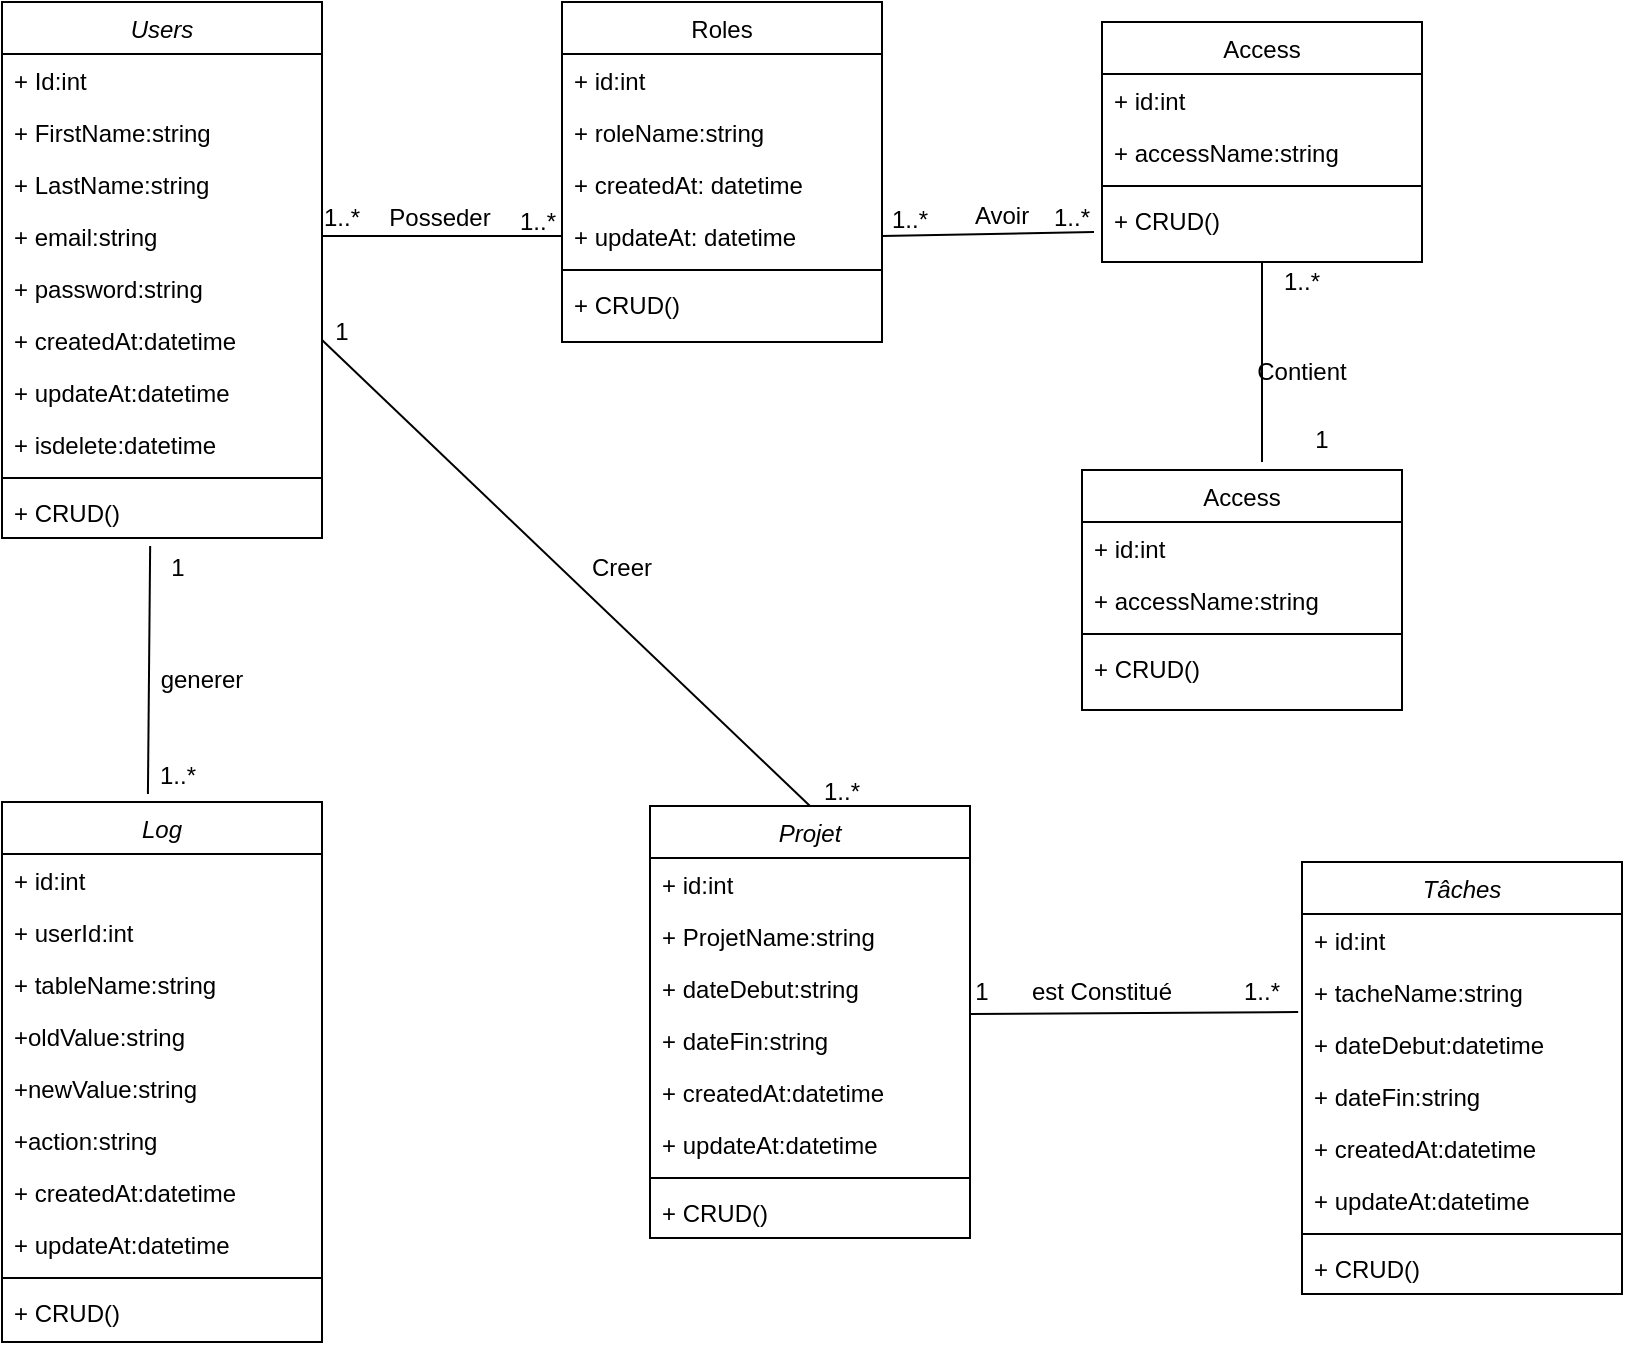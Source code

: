 <mxfile version="26.0.10">
  <diagram id="C5RBs43oDa-KdzZeNtuy" name="Page-1">
    <mxGraphModel dx="842" dy="487" grid="0" gridSize="10" guides="1" tooltips="1" connect="1" arrows="1" fold="1" page="1" pageScale="1" pageWidth="827" pageHeight="1169" math="0" shadow="0">
      <root>
        <mxCell id="WIyWlLk6GJQsqaUBKTNV-0" />
        <mxCell id="WIyWlLk6GJQsqaUBKTNV-1" parent="WIyWlLk6GJQsqaUBKTNV-0" />
        <mxCell id="zkfFHV4jXpPFQw0GAbJ--0" value="Users" style="swimlane;fontStyle=2;align=center;verticalAlign=top;childLayout=stackLayout;horizontal=1;startSize=26;horizontalStack=0;resizeParent=1;resizeLast=0;collapsible=1;marginBottom=0;rounded=0;shadow=0;strokeWidth=1;" parent="WIyWlLk6GJQsqaUBKTNV-1" vertex="1">
          <mxGeometry x="10" y="60" width="160" height="268" as="geometry">
            <mxRectangle x="10" y="60" width="160" height="26" as="alternateBounds" />
          </mxGeometry>
        </mxCell>
        <mxCell id="zkfFHV4jXpPFQw0GAbJ--1" value="+ Id:int" style="text;align=left;verticalAlign=top;spacingLeft=4;spacingRight=4;overflow=hidden;rotatable=0;points=[[0,0.5],[1,0.5]];portConstraint=eastwest;" parent="zkfFHV4jXpPFQw0GAbJ--0" vertex="1">
          <mxGeometry y="26" width="160" height="26" as="geometry" />
        </mxCell>
        <mxCell id="zkfFHV4jXpPFQw0GAbJ--2" value="+ FirstName:string" style="text;align=left;verticalAlign=top;spacingLeft=4;spacingRight=4;overflow=hidden;rotatable=0;points=[[0,0.5],[1,0.5]];portConstraint=eastwest;rounded=0;shadow=0;html=0;" parent="zkfFHV4jXpPFQw0GAbJ--0" vertex="1">
          <mxGeometry y="52" width="160" height="26" as="geometry" />
        </mxCell>
        <mxCell id="dl7crjQPMpGoUHyn9Cv0-33" value="+ LastName:string" style="text;align=left;verticalAlign=top;spacingLeft=4;spacingRight=4;overflow=hidden;rotatable=0;points=[[0,0.5],[1,0.5]];portConstraint=eastwest;rounded=0;shadow=0;html=0;" vertex="1" parent="zkfFHV4jXpPFQw0GAbJ--0">
          <mxGeometry y="78" width="160" height="26" as="geometry" />
        </mxCell>
        <mxCell id="dl7crjQPMpGoUHyn9Cv0-34" value="+ email:string" style="text;align=left;verticalAlign=top;spacingLeft=4;spacingRight=4;overflow=hidden;rotatable=0;points=[[0,0.5],[1,0.5]];portConstraint=eastwest;rounded=0;shadow=0;html=0;" vertex="1" parent="zkfFHV4jXpPFQw0GAbJ--0">
          <mxGeometry y="104" width="160" height="26" as="geometry" />
        </mxCell>
        <mxCell id="dl7crjQPMpGoUHyn9Cv0-35" value="+ password:string" style="text;align=left;verticalAlign=top;spacingLeft=4;spacingRight=4;overflow=hidden;rotatable=0;points=[[0,0.5],[1,0.5]];portConstraint=eastwest;rounded=0;shadow=0;html=0;" vertex="1" parent="zkfFHV4jXpPFQw0GAbJ--0">
          <mxGeometry y="130" width="160" height="26" as="geometry" />
        </mxCell>
        <mxCell id="dl7crjQPMpGoUHyn9Cv0-36" value="+ createdAt:datetime" style="text;align=left;verticalAlign=top;spacingLeft=4;spacingRight=4;overflow=hidden;rotatable=0;points=[[0,0.5],[1,0.5]];portConstraint=eastwest;rounded=0;shadow=0;html=0;" vertex="1" parent="zkfFHV4jXpPFQw0GAbJ--0">
          <mxGeometry y="156" width="160" height="26" as="geometry" />
        </mxCell>
        <mxCell id="dl7crjQPMpGoUHyn9Cv0-37" value="+ updateAt:datetime" style="text;align=left;verticalAlign=top;spacingLeft=4;spacingRight=4;overflow=hidden;rotatable=0;points=[[0,0.5],[1,0.5]];portConstraint=eastwest;rounded=0;shadow=0;html=0;" vertex="1" parent="zkfFHV4jXpPFQw0GAbJ--0">
          <mxGeometry y="182" width="160" height="26" as="geometry" />
        </mxCell>
        <mxCell id="zkfFHV4jXpPFQw0GAbJ--3" value="+ isdelete:datetime" style="text;align=left;verticalAlign=top;spacingLeft=4;spacingRight=4;overflow=hidden;rotatable=0;points=[[0,0.5],[1,0.5]];portConstraint=eastwest;rounded=0;shadow=0;html=0;" parent="zkfFHV4jXpPFQw0GAbJ--0" vertex="1">
          <mxGeometry y="208" width="160" height="26" as="geometry" />
        </mxCell>
        <mxCell id="zkfFHV4jXpPFQw0GAbJ--4" value="" style="line;html=1;strokeWidth=1;align=left;verticalAlign=middle;spacingTop=-1;spacingLeft=3;spacingRight=3;rotatable=0;labelPosition=right;points=[];portConstraint=eastwest;" parent="zkfFHV4jXpPFQw0GAbJ--0" vertex="1">
          <mxGeometry y="234" width="160" height="8" as="geometry" />
        </mxCell>
        <mxCell id="zkfFHV4jXpPFQw0GAbJ--5" value="+ CRUD()" style="text;align=left;verticalAlign=top;spacingLeft=4;spacingRight=4;overflow=hidden;rotatable=0;points=[[0,0.5],[1,0.5]];portConstraint=eastwest;" parent="zkfFHV4jXpPFQw0GAbJ--0" vertex="1">
          <mxGeometry y="242" width="160" height="26" as="geometry" />
        </mxCell>
        <mxCell id="zkfFHV4jXpPFQw0GAbJ--17" value="Roles" style="swimlane;fontStyle=0;align=center;verticalAlign=top;childLayout=stackLayout;horizontal=1;startSize=26;horizontalStack=0;resizeParent=1;resizeLast=0;collapsible=1;marginBottom=0;rounded=0;shadow=0;strokeWidth=1;" parent="WIyWlLk6GJQsqaUBKTNV-1" vertex="1">
          <mxGeometry x="290" y="60" width="160" height="170" as="geometry">
            <mxRectangle x="550" y="140" width="160" height="26" as="alternateBounds" />
          </mxGeometry>
        </mxCell>
        <mxCell id="zkfFHV4jXpPFQw0GAbJ--18" value="+ id:int" style="text;align=left;verticalAlign=top;spacingLeft=4;spacingRight=4;overflow=hidden;rotatable=0;points=[[0,0.5],[1,0.5]];portConstraint=eastwest;" parent="zkfFHV4jXpPFQw0GAbJ--17" vertex="1">
          <mxGeometry y="26" width="160" height="26" as="geometry" />
        </mxCell>
        <mxCell id="zkfFHV4jXpPFQw0GAbJ--19" value="+ roleName:string" style="text;align=left;verticalAlign=top;spacingLeft=4;spacingRight=4;overflow=hidden;rotatable=0;points=[[0,0.5],[1,0.5]];portConstraint=eastwest;rounded=0;shadow=0;html=0;" parent="zkfFHV4jXpPFQw0GAbJ--17" vertex="1">
          <mxGeometry y="52" width="160" height="26" as="geometry" />
        </mxCell>
        <mxCell id="zkfFHV4jXpPFQw0GAbJ--20" value="+ createdAt: datetime" style="text;align=left;verticalAlign=top;spacingLeft=4;spacingRight=4;overflow=hidden;rotatable=0;points=[[0,0.5],[1,0.5]];portConstraint=eastwest;rounded=0;shadow=0;html=0;" parent="zkfFHV4jXpPFQw0GAbJ--17" vertex="1">
          <mxGeometry y="78" width="160" height="26" as="geometry" />
        </mxCell>
        <mxCell id="zkfFHV4jXpPFQw0GAbJ--21" value="+ updateAt: datetime" style="text;align=left;verticalAlign=top;spacingLeft=4;spacingRight=4;overflow=hidden;rotatable=0;points=[[0,0.5],[1,0.5]];portConstraint=eastwest;rounded=0;shadow=0;html=0;" parent="zkfFHV4jXpPFQw0GAbJ--17" vertex="1">
          <mxGeometry y="104" width="160" height="26" as="geometry" />
        </mxCell>
        <mxCell id="zkfFHV4jXpPFQw0GAbJ--23" value="" style="line;html=1;strokeWidth=1;align=left;verticalAlign=middle;spacingTop=-1;spacingLeft=3;spacingRight=3;rotatable=0;labelPosition=right;points=[];portConstraint=eastwest;" parent="zkfFHV4jXpPFQw0GAbJ--17" vertex="1">
          <mxGeometry y="130" width="160" height="8" as="geometry" />
        </mxCell>
        <mxCell id="zkfFHV4jXpPFQw0GAbJ--24" value="+ CRUD()" style="text;align=left;verticalAlign=top;spacingLeft=4;spacingRight=4;overflow=hidden;rotatable=0;points=[[0,0.5],[1,0.5]];portConstraint=eastwest;" parent="zkfFHV4jXpPFQw0GAbJ--17" vertex="1">
          <mxGeometry y="138" width="160" height="26" as="geometry" />
        </mxCell>
        <mxCell id="dl7crjQPMpGoUHyn9Cv0-0" value="Access" style="swimlane;fontStyle=0;align=center;verticalAlign=top;childLayout=stackLayout;horizontal=1;startSize=26;horizontalStack=0;resizeParent=1;resizeLast=0;collapsible=1;marginBottom=0;rounded=0;shadow=0;strokeWidth=1;" vertex="1" parent="WIyWlLk6GJQsqaUBKTNV-1">
          <mxGeometry x="560" y="70" width="160" height="120" as="geometry">
            <mxRectangle x="550" y="140" width="160" height="26" as="alternateBounds" />
          </mxGeometry>
        </mxCell>
        <mxCell id="dl7crjQPMpGoUHyn9Cv0-1" value="+ id:int" style="text;align=left;verticalAlign=top;spacingLeft=4;spacingRight=4;overflow=hidden;rotatable=0;points=[[0,0.5],[1,0.5]];portConstraint=eastwest;" vertex="1" parent="dl7crjQPMpGoUHyn9Cv0-0">
          <mxGeometry y="26" width="160" height="26" as="geometry" />
        </mxCell>
        <mxCell id="dl7crjQPMpGoUHyn9Cv0-2" value="+ accessName:string" style="text;align=left;verticalAlign=top;spacingLeft=4;spacingRight=4;overflow=hidden;rotatable=0;points=[[0,0.5],[1,0.5]];portConstraint=eastwest;rounded=0;shadow=0;html=0;" vertex="1" parent="dl7crjQPMpGoUHyn9Cv0-0">
          <mxGeometry y="52" width="160" height="26" as="geometry" />
        </mxCell>
        <mxCell id="dl7crjQPMpGoUHyn9Cv0-6" value="" style="line;html=1;strokeWidth=1;align=left;verticalAlign=middle;spacingTop=-1;spacingLeft=3;spacingRight=3;rotatable=0;labelPosition=right;points=[];portConstraint=eastwest;" vertex="1" parent="dl7crjQPMpGoUHyn9Cv0-0">
          <mxGeometry y="78" width="160" height="8" as="geometry" />
        </mxCell>
        <mxCell id="dl7crjQPMpGoUHyn9Cv0-49" value="+ CRUD()" style="text;align=left;verticalAlign=top;spacingLeft=4;spacingRight=4;overflow=hidden;rotatable=0;points=[[0,0.5],[1,0.5]];portConstraint=eastwest;" vertex="1" parent="dl7crjQPMpGoUHyn9Cv0-0">
          <mxGeometry y="86" width="160" height="26" as="geometry" />
        </mxCell>
        <mxCell id="dl7crjQPMpGoUHyn9Cv0-10" value="Log&#xa;" style="swimlane;fontStyle=2;align=center;verticalAlign=top;childLayout=stackLayout;horizontal=1;startSize=26;horizontalStack=0;resizeParent=1;resizeLast=0;collapsible=1;marginBottom=0;rounded=0;shadow=0;strokeWidth=1;" vertex="1" parent="WIyWlLk6GJQsqaUBKTNV-1">
          <mxGeometry x="10" y="460" width="160" height="270" as="geometry">
            <mxRectangle x="230" y="140" width="160" height="26" as="alternateBounds" />
          </mxGeometry>
        </mxCell>
        <mxCell id="dl7crjQPMpGoUHyn9Cv0-11" value="+ id:int" style="text;align=left;verticalAlign=top;spacingLeft=4;spacingRight=4;overflow=hidden;rotatable=0;points=[[0,0.5],[1,0.5]];portConstraint=eastwest;" vertex="1" parent="dl7crjQPMpGoUHyn9Cv0-10">
          <mxGeometry y="26" width="160" height="26" as="geometry" />
        </mxCell>
        <mxCell id="dl7crjQPMpGoUHyn9Cv0-12" value="+ userId:int" style="text;align=left;verticalAlign=top;spacingLeft=4;spacingRight=4;overflow=hidden;rotatable=0;points=[[0,0.5],[1,0.5]];portConstraint=eastwest;rounded=0;shadow=0;html=0;" vertex="1" parent="dl7crjQPMpGoUHyn9Cv0-10">
          <mxGeometry y="52" width="160" height="26" as="geometry" />
        </mxCell>
        <mxCell id="dl7crjQPMpGoUHyn9Cv0-50" value="+ tableName:string" style="text;align=left;verticalAlign=top;spacingLeft=4;spacingRight=4;overflow=hidden;rotatable=0;points=[[0,0.5],[1,0.5]];portConstraint=eastwest;rounded=0;shadow=0;html=0;" vertex="1" parent="dl7crjQPMpGoUHyn9Cv0-10">
          <mxGeometry y="78" width="160" height="26" as="geometry" />
        </mxCell>
        <mxCell id="dl7crjQPMpGoUHyn9Cv0-51" value="+oldValue:string" style="text;align=left;verticalAlign=top;spacingLeft=4;spacingRight=4;overflow=hidden;rotatable=0;points=[[0,0.5],[1,0.5]];portConstraint=eastwest;rounded=0;shadow=0;html=0;" vertex="1" parent="dl7crjQPMpGoUHyn9Cv0-10">
          <mxGeometry y="104" width="160" height="26" as="geometry" />
        </mxCell>
        <mxCell id="dl7crjQPMpGoUHyn9Cv0-52" value="+newValue:string" style="text;align=left;verticalAlign=top;spacingLeft=4;spacingRight=4;overflow=hidden;rotatable=0;points=[[0,0.5],[1,0.5]];portConstraint=eastwest;rounded=0;shadow=0;html=0;" vertex="1" parent="dl7crjQPMpGoUHyn9Cv0-10">
          <mxGeometry y="130" width="160" height="26" as="geometry" />
        </mxCell>
        <mxCell id="dl7crjQPMpGoUHyn9Cv0-13" value="+action:string" style="text;align=left;verticalAlign=top;spacingLeft=4;spacingRight=4;overflow=hidden;rotatable=0;points=[[0,0.5],[1,0.5]];portConstraint=eastwest;rounded=0;shadow=0;html=0;" vertex="1" parent="dl7crjQPMpGoUHyn9Cv0-10">
          <mxGeometry y="156" width="160" height="26" as="geometry" />
        </mxCell>
        <mxCell id="dl7crjQPMpGoUHyn9Cv0-53" value="+ createdAt:datetime" style="text;align=left;verticalAlign=top;spacingLeft=4;spacingRight=4;overflow=hidden;rotatable=0;points=[[0,0.5],[1,0.5]];portConstraint=eastwest;rounded=0;shadow=0;html=0;" vertex="1" parent="dl7crjQPMpGoUHyn9Cv0-10">
          <mxGeometry y="182" width="160" height="26" as="geometry" />
        </mxCell>
        <mxCell id="dl7crjQPMpGoUHyn9Cv0-54" value="+ updateAt:datetime" style="text;align=left;verticalAlign=top;spacingLeft=4;spacingRight=4;overflow=hidden;rotatable=0;points=[[0,0.5],[1,0.5]];portConstraint=eastwest;rounded=0;shadow=0;html=0;" vertex="1" parent="dl7crjQPMpGoUHyn9Cv0-10">
          <mxGeometry y="208" width="160" height="26" as="geometry" />
        </mxCell>
        <mxCell id="dl7crjQPMpGoUHyn9Cv0-14" value="" style="line;html=1;strokeWidth=1;align=left;verticalAlign=middle;spacingTop=-1;spacingLeft=3;spacingRight=3;rotatable=0;labelPosition=right;points=[];portConstraint=eastwest;" vertex="1" parent="dl7crjQPMpGoUHyn9Cv0-10">
          <mxGeometry y="234" width="160" height="8" as="geometry" />
        </mxCell>
        <mxCell id="dl7crjQPMpGoUHyn9Cv0-55" value="+ CRUD()" style="text;align=left;verticalAlign=top;spacingLeft=4;spacingRight=4;overflow=hidden;rotatable=0;points=[[0,0.5],[1,0.5]];portConstraint=eastwest;" vertex="1" parent="dl7crjQPMpGoUHyn9Cv0-10">
          <mxGeometry y="242" width="160" height="26" as="geometry" />
        </mxCell>
        <mxCell id="dl7crjQPMpGoUHyn9Cv0-21" value="Projet" style="swimlane;fontStyle=2;align=center;verticalAlign=top;childLayout=stackLayout;horizontal=1;startSize=26;horizontalStack=0;resizeParent=1;resizeLast=0;collapsible=1;marginBottom=0;rounded=0;shadow=0;strokeWidth=1;" vertex="1" parent="WIyWlLk6GJQsqaUBKTNV-1">
          <mxGeometry x="334" y="462" width="160" height="216" as="geometry">
            <mxRectangle x="230" y="140" width="160" height="26" as="alternateBounds" />
          </mxGeometry>
        </mxCell>
        <mxCell id="dl7crjQPMpGoUHyn9Cv0-23" value="+ id:int" style="text;align=left;verticalAlign=top;spacingLeft=4;spacingRight=4;overflow=hidden;rotatable=0;points=[[0,0.5],[1,0.5]];portConstraint=eastwest;rounded=0;shadow=0;html=0;" vertex="1" parent="dl7crjQPMpGoUHyn9Cv0-21">
          <mxGeometry y="26" width="160" height="26" as="geometry" />
        </mxCell>
        <mxCell id="dl7crjQPMpGoUHyn9Cv0-69" value="+ ProjetName:string" style="text;align=left;verticalAlign=top;spacingLeft=4;spacingRight=4;overflow=hidden;rotatable=0;points=[[0,0.5],[1,0.5]];portConstraint=eastwest;rounded=0;shadow=0;html=0;" vertex="1" parent="dl7crjQPMpGoUHyn9Cv0-21">
          <mxGeometry y="52" width="160" height="26" as="geometry" />
        </mxCell>
        <mxCell id="dl7crjQPMpGoUHyn9Cv0-70" value="+ dateDebut:string" style="text;align=left;verticalAlign=top;spacingLeft=4;spacingRight=4;overflow=hidden;rotatable=0;points=[[0,0.5],[1,0.5]];portConstraint=eastwest;rounded=0;shadow=0;html=0;" vertex="1" parent="dl7crjQPMpGoUHyn9Cv0-21">
          <mxGeometry y="78" width="160" height="26" as="geometry" />
        </mxCell>
        <mxCell id="dl7crjQPMpGoUHyn9Cv0-24" value="+ dateFin:string" style="text;align=left;verticalAlign=top;spacingLeft=4;spacingRight=4;overflow=hidden;rotatable=0;points=[[0,0.5],[1,0.5]];portConstraint=eastwest;rounded=0;shadow=0;html=0;" vertex="1" parent="dl7crjQPMpGoUHyn9Cv0-21">
          <mxGeometry y="104" width="160" height="26" as="geometry" />
        </mxCell>
        <mxCell id="dl7crjQPMpGoUHyn9Cv0-71" value="+ createdAt:datetime" style="text;align=left;verticalAlign=top;spacingLeft=4;spacingRight=4;overflow=hidden;rotatable=0;points=[[0,0.5],[1,0.5]];portConstraint=eastwest;rounded=0;shadow=0;html=0;" vertex="1" parent="dl7crjQPMpGoUHyn9Cv0-21">
          <mxGeometry y="130" width="160" height="26" as="geometry" />
        </mxCell>
        <mxCell id="dl7crjQPMpGoUHyn9Cv0-72" value="+ updateAt:datetime" style="text;align=left;verticalAlign=top;spacingLeft=4;spacingRight=4;overflow=hidden;rotatable=0;points=[[0,0.5],[1,0.5]];portConstraint=eastwest;rounded=0;shadow=0;html=0;" vertex="1" parent="dl7crjQPMpGoUHyn9Cv0-21">
          <mxGeometry y="156" width="160" height="26" as="geometry" />
        </mxCell>
        <mxCell id="dl7crjQPMpGoUHyn9Cv0-25" value="" style="line;html=1;strokeWidth=1;align=left;verticalAlign=middle;spacingTop=-1;spacingLeft=3;spacingRight=3;rotatable=0;labelPosition=right;points=[];portConstraint=eastwest;" vertex="1" parent="dl7crjQPMpGoUHyn9Cv0-21">
          <mxGeometry y="182" width="160" height="8" as="geometry" />
        </mxCell>
        <mxCell id="dl7crjQPMpGoUHyn9Cv0-73" value="+ CRUD()" style="text;align=left;verticalAlign=top;spacingLeft=4;spacingRight=4;overflow=hidden;rotatable=0;points=[[0,0.5],[1,0.5]];portConstraint=eastwest;" vertex="1" parent="dl7crjQPMpGoUHyn9Cv0-21">
          <mxGeometry y="190" width="160" height="26" as="geometry" />
        </mxCell>
        <mxCell id="dl7crjQPMpGoUHyn9Cv0-27" value="Tâches" style="swimlane;fontStyle=2;align=center;verticalAlign=top;childLayout=stackLayout;horizontal=1;startSize=26;horizontalStack=0;resizeParent=1;resizeLast=0;collapsible=1;marginBottom=0;rounded=0;shadow=0;strokeWidth=1;" vertex="1" parent="WIyWlLk6GJQsqaUBKTNV-1">
          <mxGeometry x="660" y="490" width="160" height="216" as="geometry">
            <mxRectangle x="230" y="140" width="160" height="26" as="alternateBounds" />
          </mxGeometry>
        </mxCell>
        <mxCell id="dl7crjQPMpGoUHyn9Cv0-28" value="+ id:int" style="text;align=left;verticalAlign=top;spacingLeft=4;spacingRight=4;overflow=hidden;rotatable=0;points=[[0,0.5],[1,0.5]];portConstraint=eastwest;" vertex="1" parent="dl7crjQPMpGoUHyn9Cv0-27">
          <mxGeometry y="26" width="160" height="26" as="geometry" />
        </mxCell>
        <mxCell id="dl7crjQPMpGoUHyn9Cv0-29" value="+ tacheName:string" style="text;align=left;verticalAlign=top;spacingLeft=4;spacingRight=4;overflow=hidden;rotatable=0;points=[[0,0.5],[1,0.5]];portConstraint=eastwest;rounded=0;shadow=0;html=0;" vertex="1" parent="dl7crjQPMpGoUHyn9Cv0-27">
          <mxGeometry y="52" width="160" height="26" as="geometry" />
        </mxCell>
        <mxCell id="dl7crjQPMpGoUHyn9Cv0-30" value="+ dateDebut:datetime" style="text;align=left;verticalAlign=top;spacingLeft=4;spacingRight=4;overflow=hidden;rotatable=0;points=[[0,0.5],[1,0.5]];portConstraint=eastwest;rounded=0;shadow=0;html=0;" vertex="1" parent="dl7crjQPMpGoUHyn9Cv0-27">
          <mxGeometry y="78" width="160" height="26" as="geometry" />
        </mxCell>
        <mxCell id="dl7crjQPMpGoUHyn9Cv0-76" value="+ dateFin:string" style="text;align=left;verticalAlign=top;spacingLeft=4;spacingRight=4;overflow=hidden;rotatable=0;points=[[0,0.5],[1,0.5]];portConstraint=eastwest;rounded=0;shadow=0;html=0;" vertex="1" parent="dl7crjQPMpGoUHyn9Cv0-27">
          <mxGeometry y="104" width="160" height="26" as="geometry" />
        </mxCell>
        <mxCell id="dl7crjQPMpGoUHyn9Cv0-77" value="+ createdAt:datetime" style="text;align=left;verticalAlign=top;spacingLeft=4;spacingRight=4;overflow=hidden;rotatable=0;points=[[0,0.5],[1,0.5]];portConstraint=eastwest;rounded=0;shadow=0;html=0;" vertex="1" parent="dl7crjQPMpGoUHyn9Cv0-27">
          <mxGeometry y="130" width="160" height="26" as="geometry" />
        </mxCell>
        <mxCell id="dl7crjQPMpGoUHyn9Cv0-78" value="+ updateAt:datetime" style="text;align=left;verticalAlign=top;spacingLeft=4;spacingRight=4;overflow=hidden;rotatable=0;points=[[0,0.5],[1,0.5]];portConstraint=eastwest;rounded=0;shadow=0;html=0;" vertex="1" parent="dl7crjQPMpGoUHyn9Cv0-27">
          <mxGeometry y="156" width="160" height="26" as="geometry" />
        </mxCell>
        <mxCell id="dl7crjQPMpGoUHyn9Cv0-31" value="" style="line;html=1;strokeWidth=1;align=left;verticalAlign=middle;spacingTop=-1;spacingLeft=3;spacingRight=3;rotatable=0;labelPosition=right;points=[];portConstraint=eastwest;" vertex="1" parent="dl7crjQPMpGoUHyn9Cv0-27">
          <mxGeometry y="182" width="160" height="8" as="geometry" />
        </mxCell>
        <mxCell id="dl7crjQPMpGoUHyn9Cv0-90" value="+ CRUD()" style="text;align=left;verticalAlign=top;spacingLeft=4;spacingRight=4;overflow=hidden;rotatable=0;points=[[0,0.5],[1,0.5]];portConstraint=eastwest;" vertex="1" parent="dl7crjQPMpGoUHyn9Cv0-27">
          <mxGeometry y="190" width="160" height="26" as="geometry" />
        </mxCell>
        <mxCell id="dl7crjQPMpGoUHyn9Cv0-38" value="" style="endArrow=none;html=1;rounded=0;entryX=-0.025;entryY=1.038;entryDx=0;entryDy=0;exitX=1;exitY=0.5;exitDx=0;exitDy=0;entryPerimeter=0;" edge="1" parent="WIyWlLk6GJQsqaUBKTNV-1" source="zkfFHV4jXpPFQw0GAbJ--21">
          <mxGeometry width="50" height="50" relative="1" as="geometry">
            <mxPoint x="360" y="280" as="sourcePoint" />
            <mxPoint x="556" y="174.988" as="targetPoint" />
            <Array as="points" />
          </mxGeometry>
        </mxCell>
        <mxCell id="dl7crjQPMpGoUHyn9Cv0-39" value="" style="endArrow=none;html=1;rounded=0;exitX=1;exitY=0.5;exitDx=0;exitDy=0;entryX=0;entryY=0.5;entryDx=0;entryDy=0;" edge="1" parent="WIyWlLk6GJQsqaUBKTNV-1" source="dl7crjQPMpGoUHyn9Cv0-34" target="zkfFHV4jXpPFQw0GAbJ--21">
          <mxGeometry width="50" height="50" relative="1" as="geometry">
            <mxPoint x="360" y="280" as="sourcePoint" />
            <mxPoint x="410" y="230" as="targetPoint" />
          </mxGeometry>
        </mxCell>
        <mxCell id="dl7crjQPMpGoUHyn9Cv0-40" value="1..*" style="text;html=1;align=center;verticalAlign=middle;whiteSpace=wrap;rounded=0;" vertex="1" parent="WIyWlLk6GJQsqaUBKTNV-1">
          <mxGeometry x="150" y="153" width="60" height="30" as="geometry" />
        </mxCell>
        <mxCell id="dl7crjQPMpGoUHyn9Cv0-41" value="1..*" style="text;html=1;align=center;verticalAlign=middle;whiteSpace=wrap;rounded=0;" vertex="1" parent="WIyWlLk6GJQsqaUBKTNV-1">
          <mxGeometry x="248" y="155" width="60" height="30" as="geometry" />
        </mxCell>
        <mxCell id="dl7crjQPMpGoUHyn9Cv0-43" value="Posseder" style="text;html=1;align=center;verticalAlign=middle;whiteSpace=wrap;rounded=0;" vertex="1" parent="WIyWlLk6GJQsqaUBKTNV-1">
          <mxGeometry x="199" y="153" width="60" height="30" as="geometry" />
        </mxCell>
        <mxCell id="dl7crjQPMpGoUHyn9Cv0-44" value="Avoir" style="text;html=1;align=center;verticalAlign=middle;whiteSpace=wrap;rounded=0;" vertex="1" parent="WIyWlLk6GJQsqaUBKTNV-1">
          <mxGeometry x="480" y="152" width="60" height="30" as="geometry" />
        </mxCell>
        <mxCell id="dl7crjQPMpGoUHyn9Cv0-45" value="1..*" style="text;html=1;align=center;verticalAlign=middle;whiteSpace=wrap;rounded=0;" vertex="1" parent="WIyWlLk6GJQsqaUBKTNV-1">
          <mxGeometry x="434" y="154" width="60" height="30" as="geometry" />
        </mxCell>
        <mxCell id="dl7crjQPMpGoUHyn9Cv0-48" value="1..*" style="text;html=1;align=center;verticalAlign=middle;whiteSpace=wrap;rounded=0;" vertex="1" parent="WIyWlLk6GJQsqaUBKTNV-1">
          <mxGeometry x="515" y="153" width="60" height="30" as="geometry" />
        </mxCell>
        <mxCell id="dl7crjQPMpGoUHyn9Cv0-56" value="" style="endArrow=none;html=1;rounded=0;entryX=0.463;entryY=1.154;entryDx=0;entryDy=0;entryPerimeter=0;exitX=0.456;exitY=-0.015;exitDx=0;exitDy=0;exitPerimeter=0;" edge="1" parent="WIyWlLk6GJQsqaUBKTNV-1" source="dl7crjQPMpGoUHyn9Cv0-10" target="zkfFHV4jXpPFQw0GAbJ--5">
          <mxGeometry width="50" height="50" relative="1" as="geometry">
            <mxPoint x="360" y="380" as="sourcePoint" />
            <mxPoint x="410" y="330" as="targetPoint" />
          </mxGeometry>
        </mxCell>
        <mxCell id="dl7crjQPMpGoUHyn9Cv0-57" value="1..*" style="text;html=1;align=center;verticalAlign=middle;whiteSpace=wrap;rounded=0;" vertex="1" parent="WIyWlLk6GJQsqaUBKTNV-1">
          <mxGeometry x="68" y="432" width="60" height="30" as="geometry" />
        </mxCell>
        <mxCell id="dl7crjQPMpGoUHyn9Cv0-58" value="1" style="text;html=1;align=center;verticalAlign=middle;whiteSpace=wrap;rounded=0;" vertex="1" parent="WIyWlLk6GJQsqaUBKTNV-1">
          <mxGeometry x="68" y="328" width="60" height="30" as="geometry" />
        </mxCell>
        <mxCell id="dl7crjQPMpGoUHyn9Cv0-59" value="generer" style="text;html=1;align=center;verticalAlign=middle;whiteSpace=wrap;rounded=0;" vertex="1" parent="WIyWlLk6GJQsqaUBKTNV-1">
          <mxGeometry x="80" y="384" width="60" height="30" as="geometry" />
        </mxCell>
        <mxCell id="dl7crjQPMpGoUHyn9Cv0-60" value="" style="endArrow=none;html=1;rounded=0;exitX=1;exitY=0.5;exitDx=0;exitDy=0;entryX=0.5;entryY=0;entryDx=0;entryDy=0;" edge="1" parent="WIyWlLk6GJQsqaUBKTNV-1" source="dl7crjQPMpGoUHyn9Cv0-36" target="dl7crjQPMpGoUHyn9Cv0-21">
          <mxGeometry width="50" height="50" relative="1" as="geometry">
            <mxPoint x="360" y="380" as="sourcePoint" />
            <mxPoint x="410" y="330" as="targetPoint" />
          </mxGeometry>
        </mxCell>
        <mxCell id="dl7crjQPMpGoUHyn9Cv0-61" value="1" style="text;html=1;align=center;verticalAlign=middle;whiteSpace=wrap;rounded=0;" vertex="1" parent="WIyWlLk6GJQsqaUBKTNV-1">
          <mxGeometry x="150" y="210" width="60" height="30" as="geometry" />
        </mxCell>
        <mxCell id="dl7crjQPMpGoUHyn9Cv0-62" value="1..*" style="text;html=1;align=center;verticalAlign=middle;whiteSpace=wrap;rounded=0;" vertex="1" parent="WIyWlLk6GJQsqaUBKTNV-1">
          <mxGeometry x="400" y="440" width="60" height="30" as="geometry" />
        </mxCell>
        <mxCell id="dl7crjQPMpGoUHyn9Cv0-63" value="Creer" style="text;html=1;align=center;verticalAlign=middle;whiteSpace=wrap;rounded=0;" vertex="1" parent="WIyWlLk6GJQsqaUBKTNV-1">
          <mxGeometry x="290" y="328" width="60" height="30" as="geometry" />
        </mxCell>
        <mxCell id="dl7crjQPMpGoUHyn9Cv0-65" value="" style="endArrow=none;html=1;rounded=0;exitX=1;exitY=0;exitDx=0;exitDy=0;exitPerimeter=0;entryX=-0.012;entryY=0.885;entryDx=0;entryDy=0;entryPerimeter=0;" edge="1" parent="WIyWlLk6GJQsqaUBKTNV-1" source="dl7crjQPMpGoUHyn9Cv0-24" target="dl7crjQPMpGoUHyn9Cv0-29">
          <mxGeometry width="50" height="50" relative="1" as="geometry">
            <mxPoint x="360" y="380" as="sourcePoint" />
            <mxPoint x="410" y="330" as="targetPoint" />
          </mxGeometry>
        </mxCell>
        <mxCell id="dl7crjQPMpGoUHyn9Cv0-66" value="1" style="text;html=1;align=center;verticalAlign=middle;whiteSpace=wrap;rounded=0;" vertex="1" parent="WIyWlLk6GJQsqaUBKTNV-1">
          <mxGeometry x="470" y="540" width="60" height="30" as="geometry" />
        </mxCell>
        <mxCell id="dl7crjQPMpGoUHyn9Cv0-67" value="1..*" style="text;html=1;align=center;verticalAlign=middle;whiteSpace=wrap;rounded=0;" vertex="1" parent="WIyWlLk6GJQsqaUBKTNV-1">
          <mxGeometry x="610" y="540" width="60" height="30" as="geometry" />
        </mxCell>
        <mxCell id="dl7crjQPMpGoUHyn9Cv0-75" value="est Constitué" style="text;html=1;align=center;verticalAlign=middle;whiteSpace=wrap;rounded=0;" vertex="1" parent="WIyWlLk6GJQsqaUBKTNV-1">
          <mxGeometry x="480" y="540" width="160" height="30" as="geometry" />
        </mxCell>
        <mxCell id="dl7crjQPMpGoUHyn9Cv0-79" value="Access" style="swimlane;fontStyle=0;align=center;verticalAlign=top;childLayout=stackLayout;horizontal=1;startSize=26;horizontalStack=0;resizeParent=1;resizeLast=0;collapsible=1;marginBottom=0;rounded=0;shadow=0;strokeWidth=1;" vertex="1" parent="WIyWlLk6GJQsqaUBKTNV-1">
          <mxGeometry x="550" y="294" width="160" height="120" as="geometry">
            <mxRectangle x="550" y="140" width="160" height="26" as="alternateBounds" />
          </mxGeometry>
        </mxCell>
        <mxCell id="dl7crjQPMpGoUHyn9Cv0-80" value="+ id:int" style="text;align=left;verticalAlign=top;spacingLeft=4;spacingRight=4;overflow=hidden;rotatable=0;points=[[0,0.5],[1,0.5]];portConstraint=eastwest;" vertex="1" parent="dl7crjQPMpGoUHyn9Cv0-79">
          <mxGeometry y="26" width="160" height="26" as="geometry" />
        </mxCell>
        <mxCell id="dl7crjQPMpGoUHyn9Cv0-81" value="+ accessName:string" style="text;align=left;verticalAlign=top;spacingLeft=4;spacingRight=4;overflow=hidden;rotatable=0;points=[[0,0.5],[1,0.5]];portConstraint=eastwest;rounded=0;shadow=0;html=0;" vertex="1" parent="dl7crjQPMpGoUHyn9Cv0-79">
          <mxGeometry y="52" width="160" height="26" as="geometry" />
        </mxCell>
        <mxCell id="dl7crjQPMpGoUHyn9Cv0-82" value="" style="line;html=1;strokeWidth=1;align=left;verticalAlign=middle;spacingTop=-1;spacingLeft=3;spacingRight=3;rotatable=0;labelPosition=right;points=[];portConstraint=eastwest;" vertex="1" parent="dl7crjQPMpGoUHyn9Cv0-79">
          <mxGeometry y="78" width="160" height="8" as="geometry" />
        </mxCell>
        <mxCell id="dl7crjQPMpGoUHyn9Cv0-83" value="+ CRUD()" style="text;align=left;verticalAlign=top;spacingLeft=4;spacingRight=4;overflow=hidden;rotatable=0;points=[[0,0.5],[1,0.5]];portConstraint=eastwest;" vertex="1" parent="dl7crjQPMpGoUHyn9Cv0-79">
          <mxGeometry y="86" width="160" height="26" as="geometry" />
        </mxCell>
        <mxCell id="dl7crjQPMpGoUHyn9Cv0-84" value="" style="endArrow=none;html=1;rounded=0;entryX=0.5;entryY=1;entryDx=0;entryDy=0;" edge="1" parent="WIyWlLk6GJQsqaUBKTNV-1" target="dl7crjQPMpGoUHyn9Cv0-0">
          <mxGeometry width="50" height="50" relative="1" as="geometry">
            <mxPoint x="640" y="290" as="sourcePoint" />
            <mxPoint x="420" y="130" as="targetPoint" />
          </mxGeometry>
        </mxCell>
        <mxCell id="dl7crjQPMpGoUHyn9Cv0-85" value="1" style="text;html=1;align=center;verticalAlign=middle;whiteSpace=wrap;rounded=0;" vertex="1" parent="WIyWlLk6GJQsqaUBKTNV-1">
          <mxGeometry x="640" y="264" width="60" height="30" as="geometry" />
        </mxCell>
        <mxCell id="dl7crjQPMpGoUHyn9Cv0-88" value="1..*" style="text;html=1;align=center;verticalAlign=middle;whiteSpace=wrap;rounded=0;" vertex="1" parent="WIyWlLk6GJQsqaUBKTNV-1">
          <mxGeometry x="630" y="185" width="60" height="30" as="geometry" />
        </mxCell>
        <mxCell id="dl7crjQPMpGoUHyn9Cv0-89" value="Contient" style="text;html=1;align=center;verticalAlign=middle;whiteSpace=wrap;rounded=0;" vertex="1" parent="WIyWlLk6GJQsqaUBKTNV-1">
          <mxGeometry x="630" y="230" width="60" height="30" as="geometry" />
        </mxCell>
      </root>
    </mxGraphModel>
  </diagram>
</mxfile>
